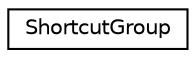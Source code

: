 digraph "类继承关系图"
{
  edge [fontname="Helvetica",fontsize="10",labelfontname="Helvetica",labelfontsize="10"];
  node [fontname="Helvetica",fontsize="10",shape=record];
  rankdir="LR";
  Node0 [label="ShortcutGroup",height=0.2,width=0.4,color="black", fillcolor="white", style="filled",URL="$struct_shortcut_group.html"];
}

